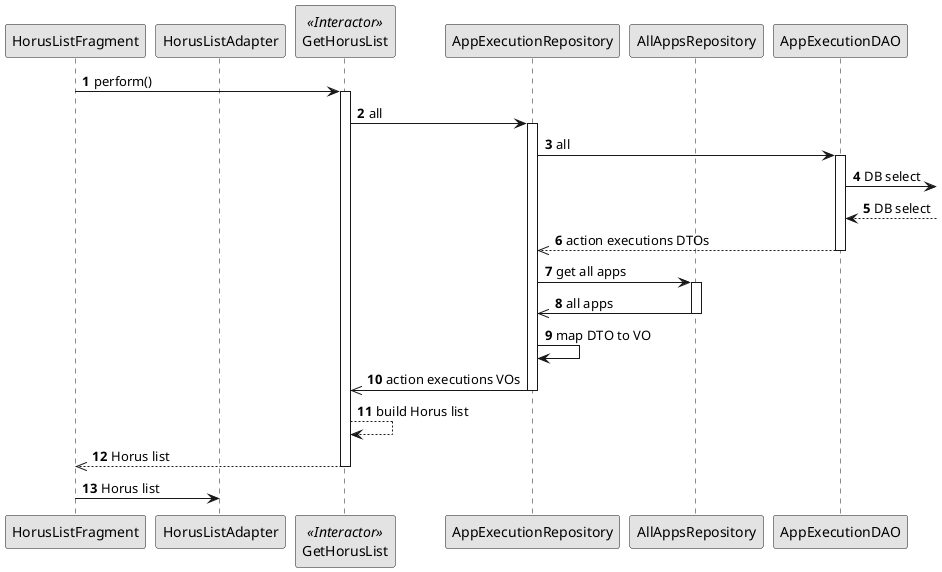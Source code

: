 
@startuml PMFA#40.sequence

skinparam monochrome true
autonumber

participant HorusListFragment
participant HorusListAdapter
participant GetHorusList <<Interactor>>
participant AppExecutionRepository
participant AllAppsRepository
participant AppExecutionDAO

HorusListFragment -> GetHorusList : perform()
activate GetHorusList
GetHorusList -> AppExecutionRepository: all
activate AppExecutionRepository
AppExecutionRepository -> AppExecutionDAO: all
activate AppExecutionDAO
AppExecutionDAO ->] : DB select
AppExecutionDAO <--] : DB select
AppExecutionDAO -->> AppExecutionRepository : action executions DTOs
deactivate AppExecutionDAO
AppExecutionRepository -> AllAppsRepository : get all apps
activate AllAppsRepository
AllAppsRepository ->> AppExecutionRepository : all apps
deactivate AllAppsRepository

AppExecutionRepository -> AppExecutionRepository : map DTO to VO
AppExecutionRepository ->> GetHorusList : action executions VOs
deactivate AppExecutionRepository
GetHorusList --> GetHorusList: build Horus list
GetHorusList -->> HorusListFragment : Horus list
deactivate GetHorusList
HorusListFragment -> HorusListAdapter : Horus list

@enduml
